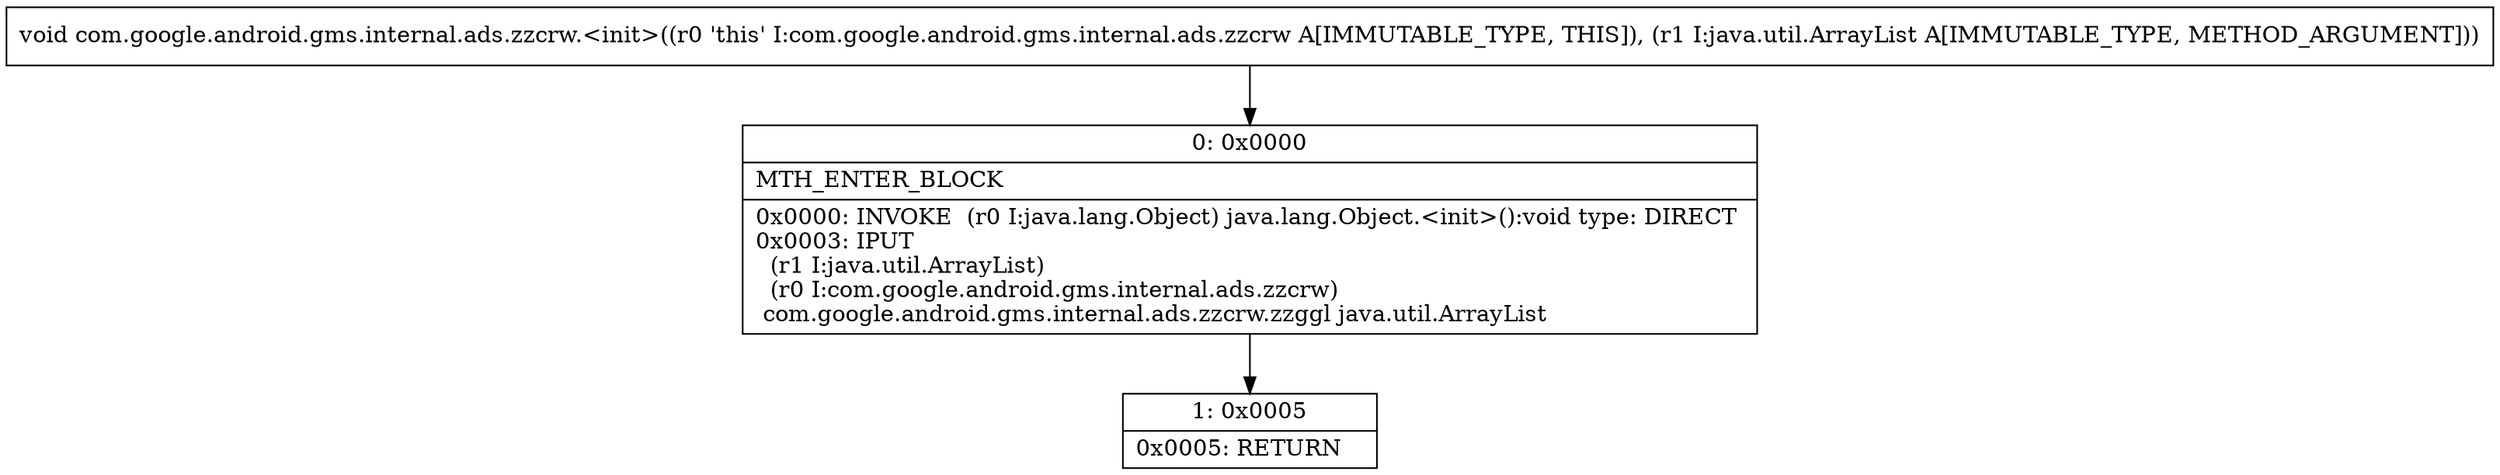digraph "CFG forcom.google.android.gms.internal.ads.zzcrw.\<init\>(Ljava\/util\/ArrayList;)V" {
Node_0 [shape=record,label="{0\:\ 0x0000|MTH_ENTER_BLOCK\l|0x0000: INVOKE  (r0 I:java.lang.Object) java.lang.Object.\<init\>():void type: DIRECT \l0x0003: IPUT  \l  (r1 I:java.util.ArrayList)\l  (r0 I:com.google.android.gms.internal.ads.zzcrw)\l com.google.android.gms.internal.ads.zzcrw.zzggl java.util.ArrayList \l}"];
Node_1 [shape=record,label="{1\:\ 0x0005|0x0005: RETURN   \l}"];
MethodNode[shape=record,label="{void com.google.android.gms.internal.ads.zzcrw.\<init\>((r0 'this' I:com.google.android.gms.internal.ads.zzcrw A[IMMUTABLE_TYPE, THIS]), (r1 I:java.util.ArrayList A[IMMUTABLE_TYPE, METHOD_ARGUMENT])) }"];
MethodNode -> Node_0;
Node_0 -> Node_1;
}

